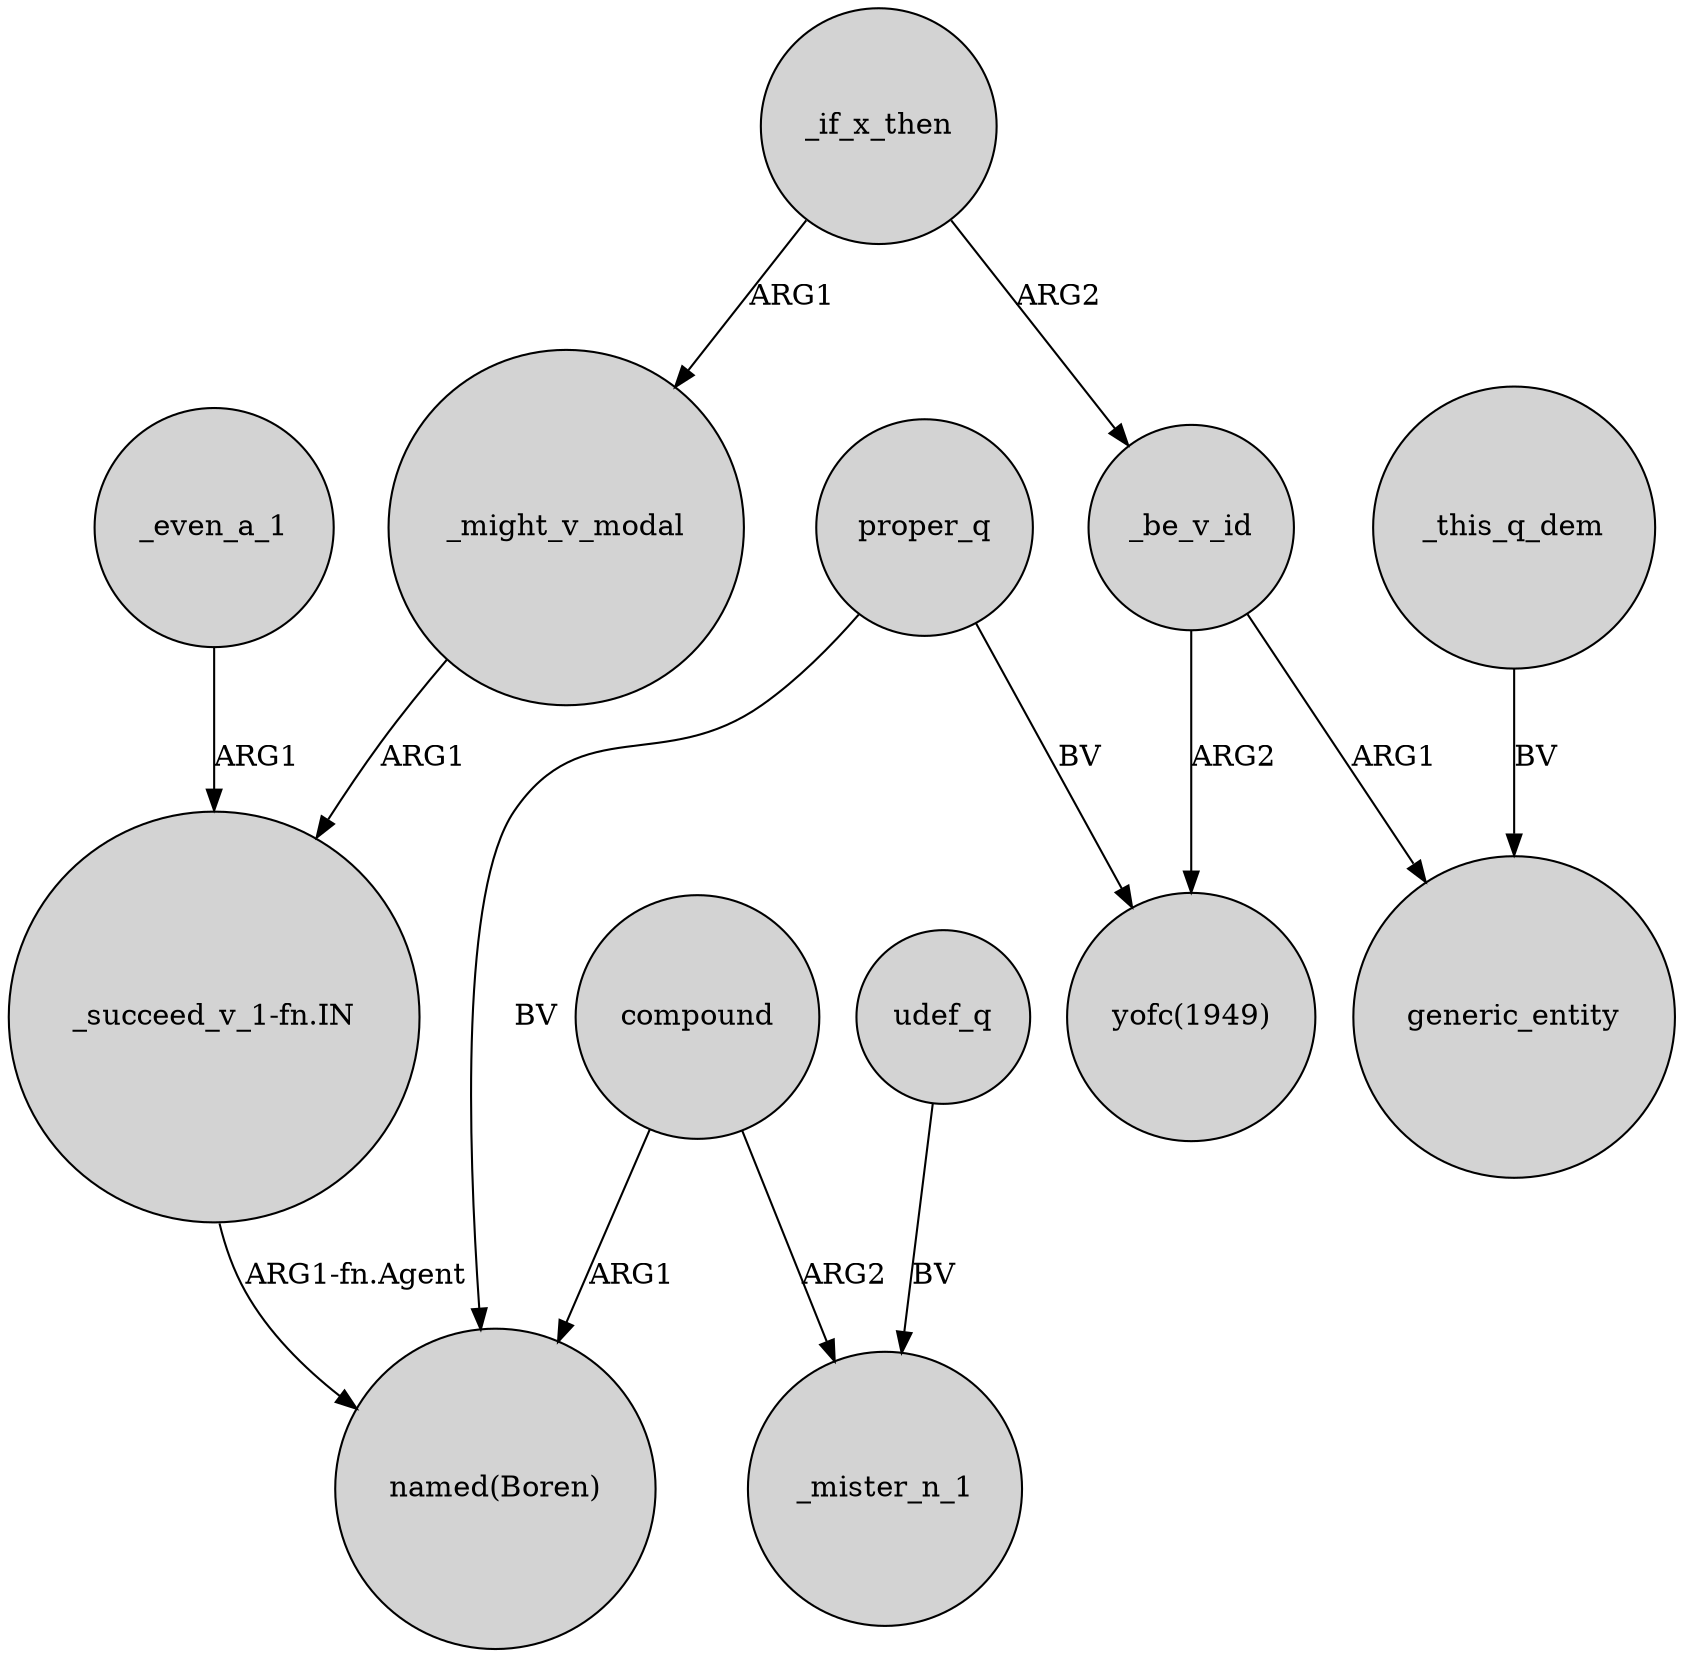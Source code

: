 digraph {
	node [shape=circle style=filled]
	_might_v_modal -> "_succeed_v_1-fn.IN" [label=ARG1]
	udef_q -> _mister_n_1 [label=BV]
	compound -> "named(Boren)" [label=ARG1]
	_this_q_dem -> generic_entity [label=BV]
	_be_v_id -> generic_entity [label=ARG1]
	_even_a_1 -> "_succeed_v_1-fn.IN" [label=ARG1]
	compound -> _mister_n_1 [label=ARG2]
	_if_x_then -> _might_v_modal [label=ARG1]
	proper_q -> "named(Boren)" [label=BV]
	_if_x_then -> _be_v_id [label=ARG2]
	_be_v_id -> "yofc(1949)" [label=ARG2]
	proper_q -> "yofc(1949)" [label=BV]
	"_succeed_v_1-fn.IN" -> "named(Boren)" [label="ARG1-fn.Agent"]
}
